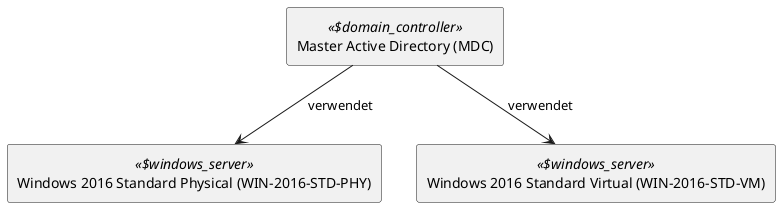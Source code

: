 @startuml


skinparam monochrome true
skinparam componentStyle uml2



show stereotype

rectangle Master__F_Active__F_Directory__F___N_MDC__O_ as "Master Active Directory (MDC)" <<$domain_controller>> {
}

rectangle Windows__F_2016__F_Standard__F_Physical__F___N_WIN__S_2016__S_STD__S_PHY__O_ as "Windows 2016 Standard Physical (WIN-2016-STD-PHY)" <<$windows_server>> {
}
rectangle Windows__F_2016__F_Standard__F_Virtual__F___N_WIN__S_2016__S_STD__S_VM__O_ as "Windows 2016 Standard Virtual (WIN-2016-STD-VM)" <<$windows_server>> {
}
Master__F_Active__F_Directory__F___N_MDC__O_ -down-> Windows__F_2016__F_Standard__F_Physical__F___N_WIN__S_2016__S_STD__S_PHY__O_ : verwendet 
Master__F_Active__F_Directory__F___N_MDC__O_ -down-> Windows__F_2016__F_Standard__F_Virtual__F___N_WIN__S_2016__S_STD__S_VM__O_ : verwendet 

' Begin Protected Region [[layouting]]

' End Protected Region   [[layouting]]

@enduml
' Actifsource ID=[dc5bfacd-eaac-11e8-88d3-bfc6b992bdec,190558d3-0e1a-11e9-8b4c-f9aec93d8b56,Hash]
